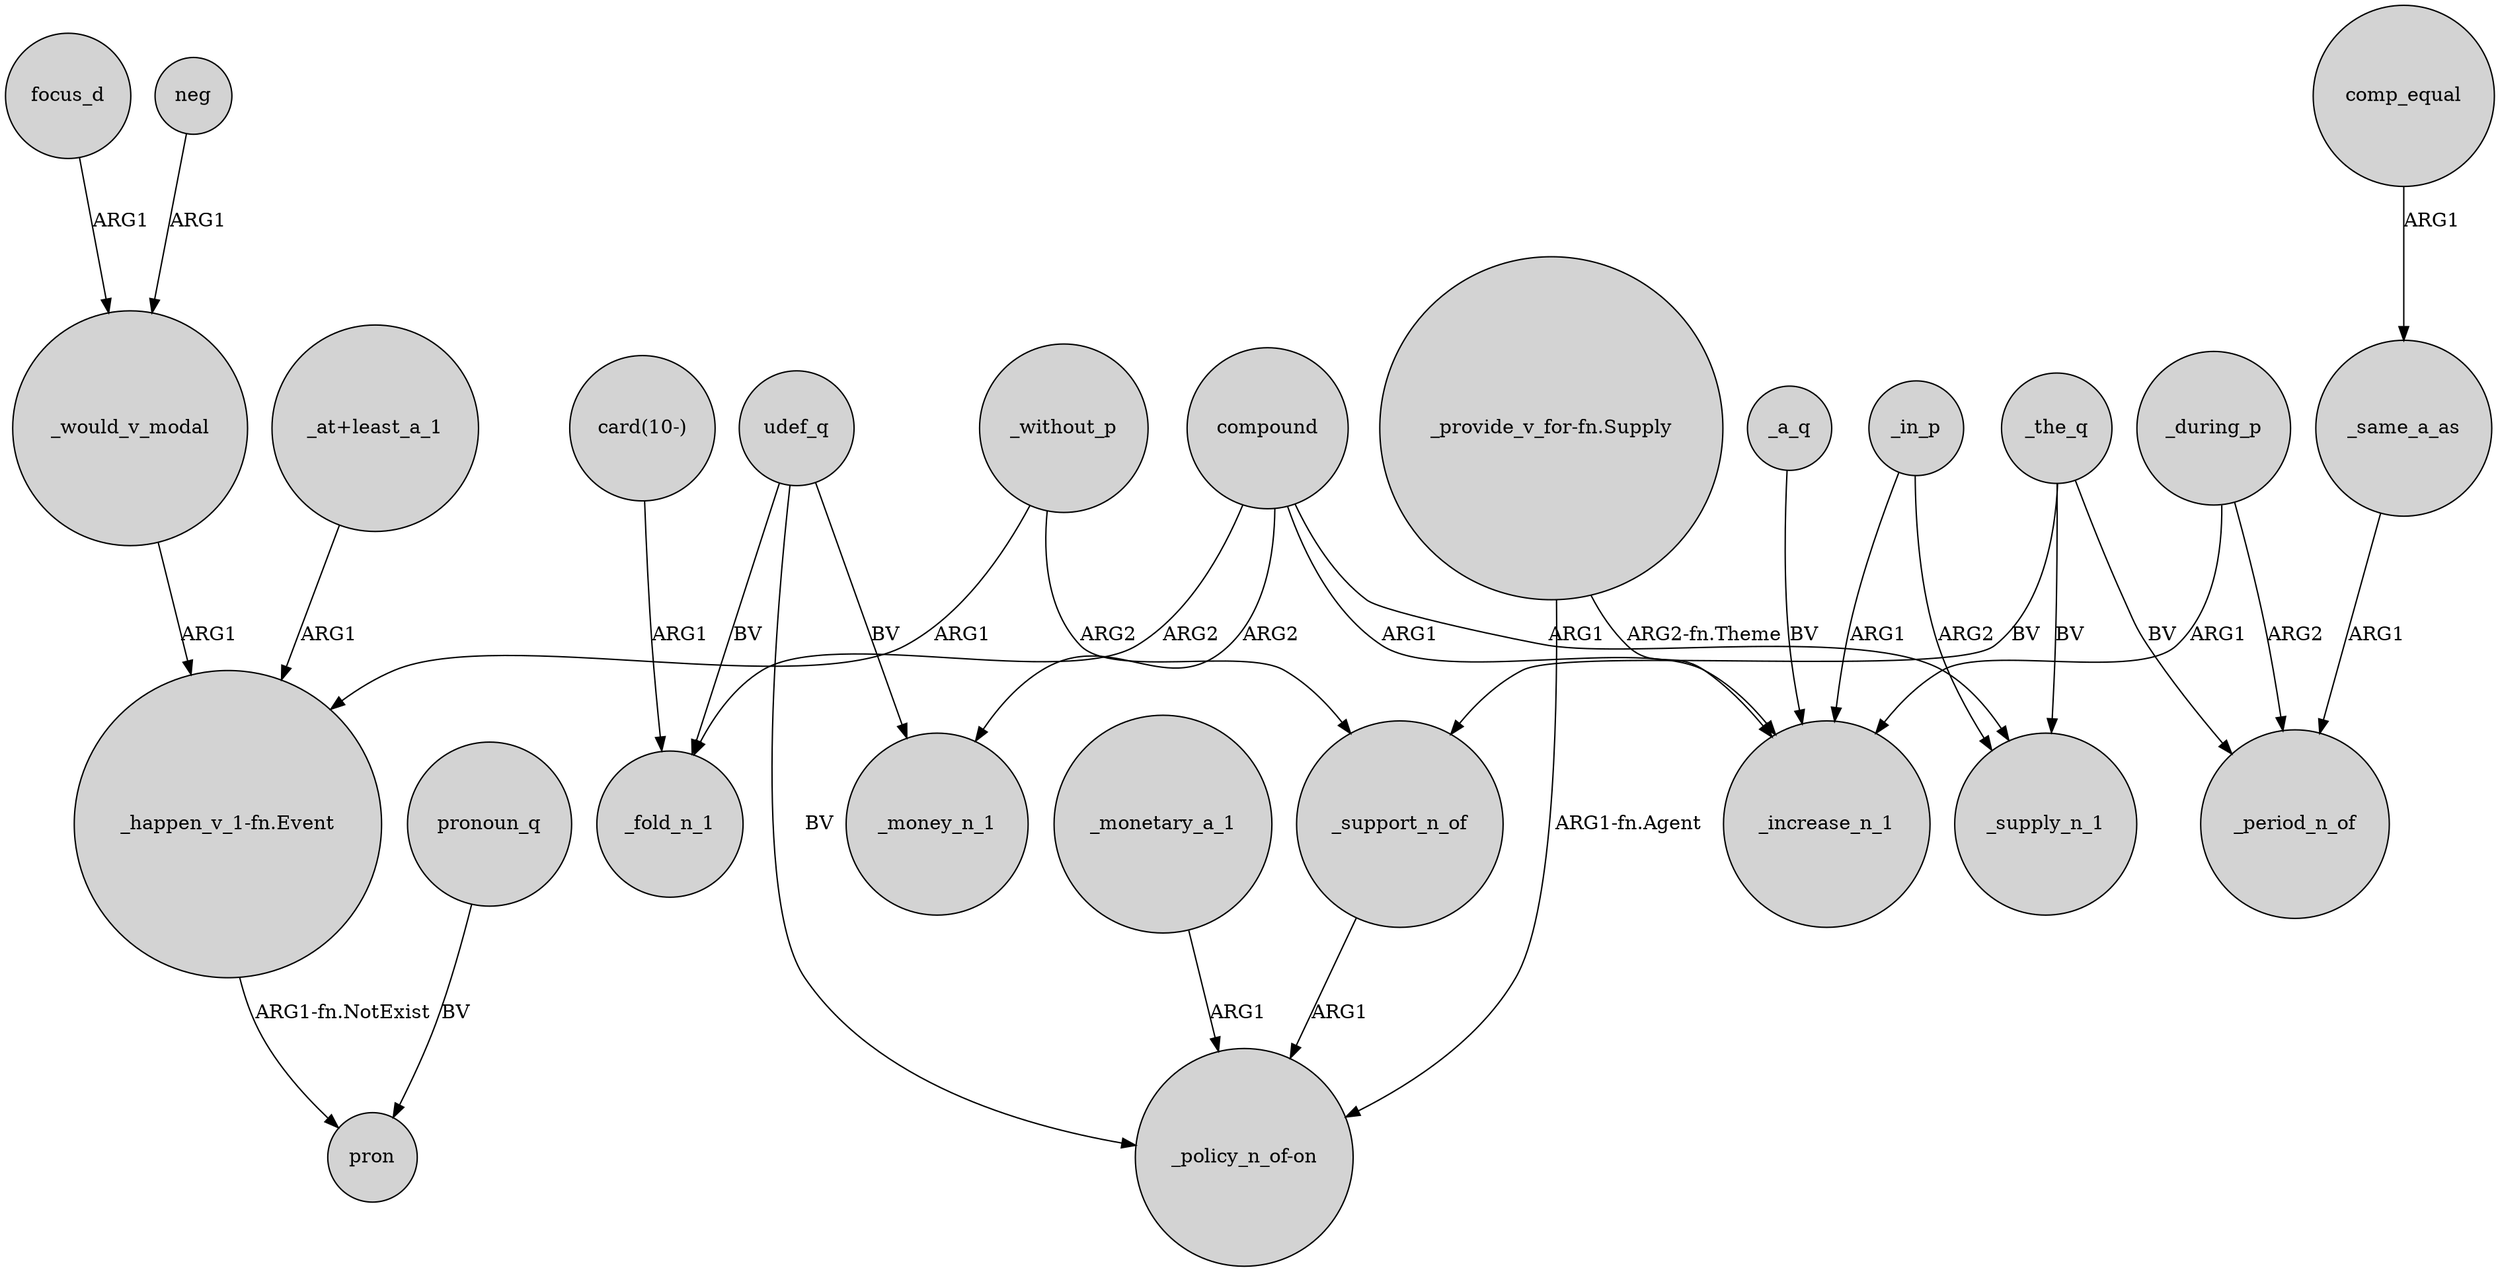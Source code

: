 digraph {
	node [shape=circle style=filled]
	neg -> _would_v_modal [label=ARG1]
	udef_q -> _money_n_1 [label=BV]
	_a_q -> _increase_n_1 [label=BV]
	_without_p -> _support_n_of [label=ARG2]
	compound -> _fold_n_1 [label=ARG2]
	_same_a_as -> _period_n_of [label=ARG1]
	_without_p -> "_happen_v_1-fn.Event" [label=ARG1]
	_support_n_of -> "_policy_n_of-on" [label=ARG1]
	"card(10-)" -> _fold_n_1 [label=ARG1]
	udef_q -> "_policy_n_of-on" [label=BV]
	"_provide_v_for-fn.Supply" -> _increase_n_1 [label="ARG2-fn.Theme"]
	_the_q -> _support_n_of [label=BV]
	_during_p -> _increase_n_1 [label=ARG1]
	_the_q -> _period_n_of [label=BV]
	pronoun_q -> pron [label=BV]
	_the_q -> _supply_n_1 [label=BV]
	comp_equal -> _same_a_as [label=ARG1]
	compound -> _money_n_1 [label=ARG2]
	_would_v_modal -> "_happen_v_1-fn.Event" [label=ARG1]
	udef_q -> _fold_n_1 [label=BV]
	_during_p -> _period_n_of [label=ARG2]
	compound -> _supply_n_1 [label=ARG1]
	_monetary_a_1 -> "_policy_n_of-on" [label=ARG1]
	_in_p -> _supply_n_1 [label=ARG2]
	compound -> _increase_n_1 [label=ARG1]
	"_happen_v_1-fn.Event" -> pron [label="ARG1-fn.NotExist"]
	_in_p -> _increase_n_1 [label=ARG1]
	"_at+least_a_1" -> "_happen_v_1-fn.Event" [label=ARG1]
	"_provide_v_for-fn.Supply" -> "_policy_n_of-on" [label="ARG1-fn.Agent"]
	focus_d -> _would_v_modal [label=ARG1]
}
